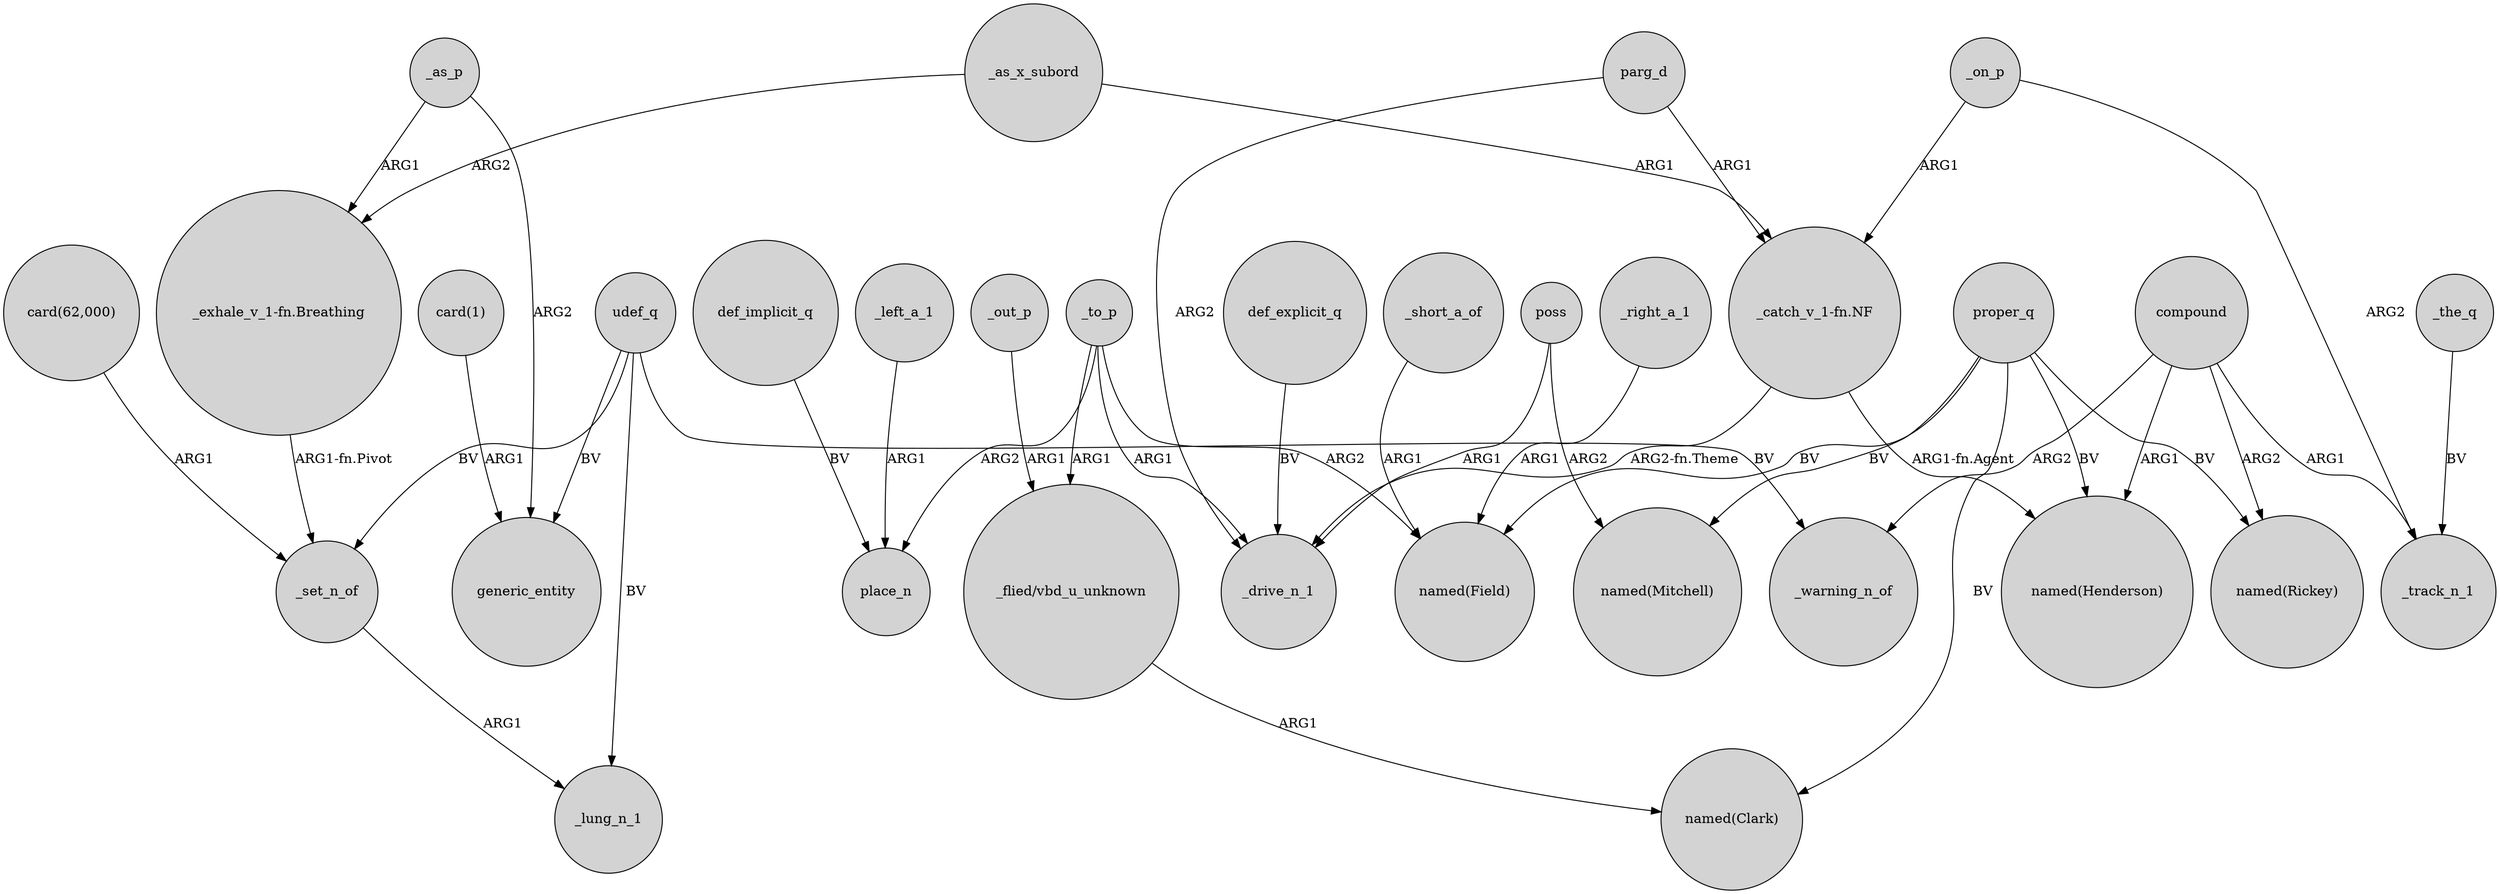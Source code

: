 digraph {
	node [shape=circle style=filled]
	udef_q -> _lung_n_1 [label=BV]
	_to_p -> place_n [label=ARG2]
	udef_q -> generic_entity [label=BV]
	udef_q -> _set_n_of [label=BV]
	_short_a_of -> "named(Field)" [label=ARG1]
	_on_p -> "_catch_v_1-fn.NF" [label=ARG1]
	_on_p -> _track_n_1 [label=ARG2]
	proper_q -> "named(Rickey)" [label=BV]
	_as_x_subord -> "_exhale_v_1-fn.Breathing" [label=ARG2]
	"_flied/vbd_u_unknown" -> "named(Clark)" [label=ARG1]
	_as_p -> generic_entity [label=ARG2]
	compound -> _warning_n_of [label=ARG2]
	"_catch_v_1-fn.NF" -> _drive_n_1 [label="ARG2-fn.Theme"]
	def_implicit_q -> place_n [label=BV]
	_to_p -> "_flied/vbd_u_unknown" [label=ARG1]
	_right_a_1 -> "named(Field)" [label=ARG1]
	_the_q -> _track_n_1 [label=BV]
	"_exhale_v_1-fn.Breathing" -> _set_n_of [label="ARG1-fn.Pivot"]
	_set_n_of -> _lung_n_1 [label=ARG1]
	_to_p -> "named(Field)" [label=ARG2]
	poss -> _drive_n_1 [label=ARG1]
	proper_q -> "named(Clark)" [label=BV]
	poss -> "named(Mitchell)" [label=ARG2]
	compound -> "named(Rickey)" [label=ARG2]
	proper_q -> "named(Field)" [label=BV]
	"_catch_v_1-fn.NF" -> "named(Henderson)" [label="ARG1-fn.Agent"]
	_to_p -> _drive_n_1 [label=ARG1]
	compound -> "named(Henderson)" [label=ARG1]
	"card(62,000)" -> _set_n_of [label=ARG1]
	parg_d -> _drive_n_1 [label=ARG2]
	_out_p -> "_flied/vbd_u_unknown" [label=ARG1]
	_left_a_1 -> place_n [label=ARG1]
	_as_p -> "_exhale_v_1-fn.Breathing" [label=ARG1]
	udef_q -> _warning_n_of [label=BV]
	proper_q -> "named(Mitchell)" [label=BV]
	_as_x_subord -> "_catch_v_1-fn.NF" [label=ARG1]
	def_explicit_q -> _drive_n_1 [label=BV]
	"card(1)" -> generic_entity [label=ARG1]
	compound -> _track_n_1 [label=ARG1]
	parg_d -> "_catch_v_1-fn.NF" [label=ARG1]
	proper_q -> "named(Henderson)" [label=BV]
}
